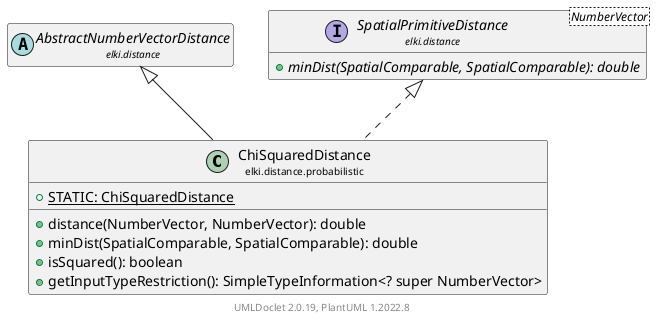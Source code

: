 @startuml
    remove .*\.(Instance|Par|Parameterizer|Factory)$
    set namespaceSeparator none
    hide empty fields
    hide empty methods

    class "<size:14>ChiSquaredDistance\n<size:10>elki.distance.probabilistic" as elki.distance.probabilistic.ChiSquaredDistance [[ChiSquaredDistance.html]] {
        {static} +STATIC: ChiSquaredDistance
        +distance(NumberVector, NumberVector): double
        +minDist(SpatialComparable, SpatialComparable): double
        +isSquared(): boolean
        +getInputTypeRestriction(): SimpleTypeInformation<? super NumberVector>
    }

    abstract class "<size:14>AbstractNumberVectorDistance\n<size:10>elki.distance" as elki.distance.AbstractNumberVectorDistance [[../AbstractNumberVectorDistance.html]]
    interface "<size:14>SpatialPrimitiveDistance\n<size:10>elki.distance" as elki.distance.SpatialPrimitiveDistance<NumberVector> [[../SpatialPrimitiveDistance.html]] {
        {abstract} +minDist(SpatialComparable, SpatialComparable): double
    }
    class "<size:14>ChiSquaredDistance.Par\n<size:10>elki.distance.probabilistic" as elki.distance.probabilistic.ChiSquaredDistance.Par [[ChiSquaredDistance.Par.html]]

    elki.distance.AbstractNumberVectorDistance <|-- elki.distance.probabilistic.ChiSquaredDistance
    elki.distance.SpatialPrimitiveDistance <|.. elki.distance.probabilistic.ChiSquaredDistance
    elki.distance.probabilistic.ChiSquaredDistance +-- elki.distance.probabilistic.ChiSquaredDistance.Par

    center footer UMLDoclet 2.0.19, PlantUML 1.2022.8
@enduml
